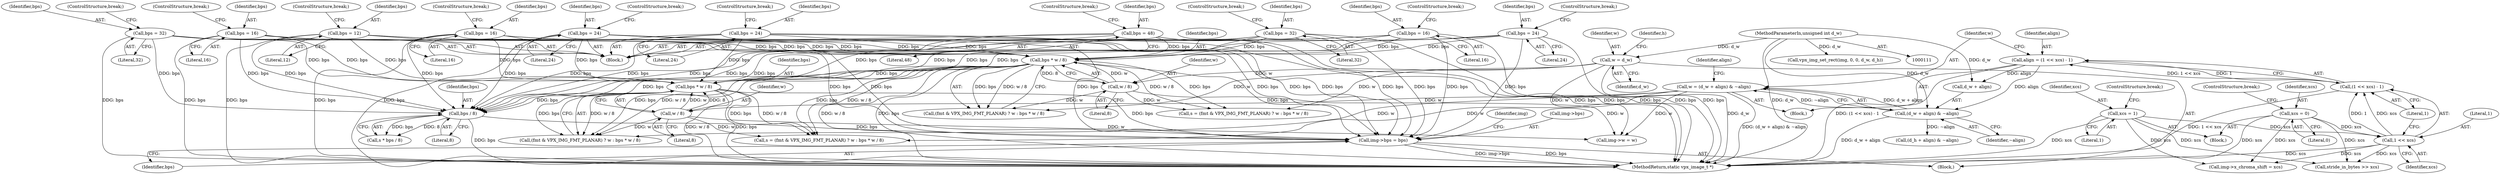 digraph "0_Android_55cd1dd7c8d0a3de907d22e0f12718733f4e41d9@pointer" {
"1000484" [label="(Call,img->bps = bps)"];
"1000167" [label="(Call,bps = 24)"];
"1000186" [label="(Call,bps = 12)"];
"1000208" [label="(Call,bps = 32)"];
"1000178" [label="(Call,bps = 16)"];
"1000218" [label="(Call,bps = 16)"];
"1000213" [label="(Call,bps = 48)"];
"1000412" [label="(Call,bps / 8)"];
"1000192" [label="(Call,bps = 16)"];
"1000197" [label="(Call,bps = 24)"];
"1000202" [label="(Call,bps = 24)"];
"1000273" [label="(Call,bps * w / 8)"];
"1000161" [label="(Call,bps = 32)"];
"1000275" [label="(Call,w / 8)"];
"1000260" [label="(Call,w = d_w)"];
"1000114" [label="(MethodParameterIn,unsigned int d_w)"];
"1000373" [label="(Call,bps * w / 8)"];
"1000375" [label="(Call,w / 8)"];
"1000345" [label="(Call,w = (d_w + align) & ~align)"];
"1000347" [label="(Call,(d_w + align) & ~align)"];
"1000338" [label="(Call,align = (1 << xcs) - 1)"];
"1000340" [label="(Call,(1 << xcs) - 1)"];
"1000341" [label="(Call,1 << xcs)"];
"1000232" [label="(Call,xcs = 1)"];
"1000237" [label="(Call,xcs = 0)"];
"1000412" [label="(Call,bps / 8)"];
"1000484" [label="(Call,img->bps = bps)"];
"1000181" [label="(ControlStructure,break;)"];
"1000170" [label="(ControlStructure,break;)"];
"1000192" [label="(Call,bps = 16)"];
"1000213" [label="(Call,bps = 48)"];
"1000189" [label="(ControlStructure,break;)"];
"1000492" [label="(Identifier,img)"];
"1000260" [label="(Call,w = d_w)"];
"1000169" [label="(Literal,24)"];
"1000193" [label="(Identifier,bps)"];
"1000202" [label="(Call,bps = 24)"];
"1000220" [label="(Literal,16)"];
"1000376" [label="(Identifier,w)"];
"1000348" [label="(Call,d_w + align)"];
"1000340" [label="(Call,(1 << xcs) - 1)"];
"1000413" [label="(Identifier,bps)"];
"1000474" [label="(Call,img->x_chroma_shift = xcs)"];
"1000224" [label="(Block,)"];
"1000114" [label="(MethodParameterIn,unsigned int d_w)"];
"1000266" [label="(Call,s = (fmt & VPX_IMG_FMT_PLANAR) ? w : bps * w / 8)"];
"1000163" [label="(Literal,32)"];
"1000164" [label="(ControlStructure,break;)"];
"1000186" [label="(Call,bps = 12)"];
"1000373" [label="(Call,bps * w / 8)"];
"1000162" [label="(Identifier,bps)"];
"1000221" [label="(ControlStructure,break;)"];
"1000209" [label="(Identifier,bps)"];
"1000410" [label="(Call,s * bps / 8)"];
"1000195" [label="(ControlStructure,break;)"];
"1000208" [label="(Call,bps = 32)"];
"1000198" [label="(Identifier,bps)"];
"1000261" [label="(Identifier,w)"];
"1000368" [label="(Call,(fmt & VPX_IMG_FMT_PLANAR) ? w : bps * w / 8)"];
"1000344" [label="(Literal,1)"];
"1000276" [label="(Identifier,w)"];
"1000238" [label="(Identifier,xcs)"];
"1000203" [label="(Identifier,bps)"];
"1000215" [label="(Literal,48)"];
"1000338" [label="(Call,align = (1 << xcs) - 1)"];
"1000414" [label="(Literal,8)"];
"1000219" [label="(Identifier,bps)"];
"1000488" [label="(Identifier,bps)"];
"1000264" [label="(Identifier,h)"];
"1000375" [label="(Call,w / 8)"];
"1000194" [label="(Literal,16)"];
"1000161" [label="(Call,bps = 32)"];
"1000464" [label="(Call,img->w = w)"];
"1000341" [label="(Call,1 << xcs)"];
"1000353" [label="(Identifier,align)"];
"1000167" [label="(Call,bps = 24)"];
"1000237" [label="(Call,xcs = 0)"];
"1000187" [label="(Identifier,bps)"];
"1000485" [label="(Call,img->bps)"];
"1000188" [label="(Literal,12)"];
"1000204" [label="(Literal,24)"];
"1000514" [label="(Call,stride_in_bytes >> xcs)"];
"1000210" [label="(Literal,32)"];
"1000156" [label="(Block,)"];
"1000351" [label="(Identifier,~align)"];
"1000235" [label="(ControlStructure,break;)"];
"1000199" [label="(Literal,24)"];
"1000234" [label="(Literal,1)"];
"1000178" [label="(Call,bps = 16)"];
"1000345" [label="(Call,w = (d_w + align) & ~align)"];
"1000205" [label="(ControlStructure,break;)"];
"1000519" [label="(Call,vpx_img_set_rect(img, 0, 0, d_w, d_h))"];
"1000232" [label="(Call,xcs = 1)"];
"1000343" [label="(Identifier,xcs)"];
"1000262" [label="(Identifier,d_w)"];
"1000218" [label="(Call,bps = 16)"];
"1000339" [label="(Identifier,align)"];
"1000233" [label="(Identifier,xcs)"];
"1000273" [label="(Call,bps * w / 8)"];
"1000216" [label="(ControlStructure,break;)"];
"1000342" [label="(Literal,1)"];
"1000179" [label="(Identifier,bps)"];
"1000532" [label="(MethodReturn,static vpx_image_t *)"];
"1000366" [label="(Call,s = (fmt & VPX_IMG_FMT_PLANAR) ? w : bps * w / 8)"];
"1000240" [label="(ControlStructure,break;)"];
"1000119" [label="(Block,)"];
"1000168" [label="(Identifier,bps)"];
"1000268" [label="(Call,(fmt & VPX_IMG_FMT_PLANAR) ? w : bps * w / 8)"];
"1000275" [label="(Call,w / 8)"];
"1000346" [label="(Identifier,w)"];
"1000347" [label="(Call,(d_w + align) & ~align)"];
"1000197" [label="(Call,bps = 24)"];
"1000277" [label="(Literal,8)"];
"1000336" [label="(Block,)"];
"1000200" [label="(ControlStructure,break;)"];
"1000214" [label="(Identifier,bps)"];
"1000239" [label="(Literal,0)"];
"1000377" [label="(Literal,8)"];
"1000374" [label="(Identifier,bps)"];
"1000180" [label="(Literal,16)"];
"1000211" [label="(ControlStructure,break;)"];
"1000361" [label="(Call,(d_h + align) & ~align)"];
"1000274" [label="(Identifier,bps)"];
"1000484" -> "1000119"  [label="AST: "];
"1000484" -> "1000488"  [label="CFG: "];
"1000485" -> "1000484"  [label="AST: "];
"1000488" -> "1000484"  [label="AST: "];
"1000492" -> "1000484"  [label="CFG: "];
"1000484" -> "1000532"  [label="DDG: bps"];
"1000484" -> "1000532"  [label="DDG: img->bps"];
"1000167" -> "1000484"  [label="DDG: bps"];
"1000186" -> "1000484"  [label="DDG: bps"];
"1000208" -> "1000484"  [label="DDG: bps"];
"1000178" -> "1000484"  [label="DDG: bps"];
"1000218" -> "1000484"  [label="DDG: bps"];
"1000213" -> "1000484"  [label="DDG: bps"];
"1000412" -> "1000484"  [label="DDG: bps"];
"1000192" -> "1000484"  [label="DDG: bps"];
"1000197" -> "1000484"  [label="DDG: bps"];
"1000202" -> "1000484"  [label="DDG: bps"];
"1000273" -> "1000484"  [label="DDG: bps"];
"1000373" -> "1000484"  [label="DDG: bps"];
"1000161" -> "1000484"  [label="DDG: bps"];
"1000167" -> "1000156"  [label="AST: "];
"1000167" -> "1000169"  [label="CFG: "];
"1000168" -> "1000167"  [label="AST: "];
"1000169" -> "1000167"  [label="AST: "];
"1000170" -> "1000167"  [label="CFG: "];
"1000167" -> "1000532"  [label="DDG: bps"];
"1000167" -> "1000273"  [label="DDG: bps"];
"1000167" -> "1000373"  [label="DDG: bps"];
"1000167" -> "1000412"  [label="DDG: bps"];
"1000186" -> "1000156"  [label="AST: "];
"1000186" -> "1000188"  [label="CFG: "];
"1000187" -> "1000186"  [label="AST: "];
"1000188" -> "1000186"  [label="AST: "];
"1000189" -> "1000186"  [label="CFG: "];
"1000186" -> "1000532"  [label="DDG: bps"];
"1000186" -> "1000273"  [label="DDG: bps"];
"1000186" -> "1000373"  [label="DDG: bps"];
"1000186" -> "1000412"  [label="DDG: bps"];
"1000208" -> "1000156"  [label="AST: "];
"1000208" -> "1000210"  [label="CFG: "];
"1000209" -> "1000208"  [label="AST: "];
"1000210" -> "1000208"  [label="AST: "];
"1000211" -> "1000208"  [label="CFG: "];
"1000208" -> "1000532"  [label="DDG: bps"];
"1000208" -> "1000273"  [label="DDG: bps"];
"1000208" -> "1000373"  [label="DDG: bps"];
"1000208" -> "1000412"  [label="DDG: bps"];
"1000178" -> "1000156"  [label="AST: "];
"1000178" -> "1000180"  [label="CFG: "];
"1000179" -> "1000178"  [label="AST: "];
"1000180" -> "1000178"  [label="AST: "];
"1000181" -> "1000178"  [label="CFG: "];
"1000178" -> "1000532"  [label="DDG: bps"];
"1000178" -> "1000273"  [label="DDG: bps"];
"1000178" -> "1000373"  [label="DDG: bps"];
"1000178" -> "1000412"  [label="DDG: bps"];
"1000218" -> "1000156"  [label="AST: "];
"1000218" -> "1000220"  [label="CFG: "];
"1000219" -> "1000218"  [label="AST: "];
"1000220" -> "1000218"  [label="AST: "];
"1000221" -> "1000218"  [label="CFG: "];
"1000218" -> "1000532"  [label="DDG: bps"];
"1000218" -> "1000273"  [label="DDG: bps"];
"1000218" -> "1000373"  [label="DDG: bps"];
"1000218" -> "1000412"  [label="DDG: bps"];
"1000213" -> "1000156"  [label="AST: "];
"1000213" -> "1000215"  [label="CFG: "];
"1000214" -> "1000213"  [label="AST: "];
"1000215" -> "1000213"  [label="AST: "];
"1000216" -> "1000213"  [label="CFG: "];
"1000213" -> "1000532"  [label="DDG: bps"];
"1000213" -> "1000273"  [label="DDG: bps"];
"1000213" -> "1000373"  [label="DDG: bps"];
"1000213" -> "1000412"  [label="DDG: bps"];
"1000412" -> "1000410"  [label="AST: "];
"1000412" -> "1000414"  [label="CFG: "];
"1000413" -> "1000412"  [label="AST: "];
"1000414" -> "1000412"  [label="AST: "];
"1000410" -> "1000412"  [label="CFG: "];
"1000412" -> "1000532"  [label="DDG: bps"];
"1000412" -> "1000410"  [label="DDG: bps"];
"1000412" -> "1000410"  [label="DDG: 8"];
"1000192" -> "1000412"  [label="DDG: bps"];
"1000197" -> "1000412"  [label="DDG: bps"];
"1000202" -> "1000412"  [label="DDG: bps"];
"1000273" -> "1000412"  [label="DDG: bps"];
"1000373" -> "1000412"  [label="DDG: bps"];
"1000161" -> "1000412"  [label="DDG: bps"];
"1000192" -> "1000156"  [label="AST: "];
"1000192" -> "1000194"  [label="CFG: "];
"1000193" -> "1000192"  [label="AST: "];
"1000194" -> "1000192"  [label="AST: "];
"1000195" -> "1000192"  [label="CFG: "];
"1000192" -> "1000532"  [label="DDG: bps"];
"1000192" -> "1000273"  [label="DDG: bps"];
"1000192" -> "1000373"  [label="DDG: bps"];
"1000197" -> "1000156"  [label="AST: "];
"1000197" -> "1000199"  [label="CFG: "];
"1000198" -> "1000197"  [label="AST: "];
"1000199" -> "1000197"  [label="AST: "];
"1000200" -> "1000197"  [label="CFG: "];
"1000197" -> "1000532"  [label="DDG: bps"];
"1000197" -> "1000273"  [label="DDG: bps"];
"1000197" -> "1000373"  [label="DDG: bps"];
"1000202" -> "1000156"  [label="AST: "];
"1000202" -> "1000204"  [label="CFG: "];
"1000203" -> "1000202"  [label="AST: "];
"1000204" -> "1000202"  [label="AST: "];
"1000205" -> "1000202"  [label="CFG: "];
"1000202" -> "1000532"  [label="DDG: bps"];
"1000202" -> "1000273"  [label="DDG: bps"];
"1000202" -> "1000373"  [label="DDG: bps"];
"1000273" -> "1000268"  [label="AST: "];
"1000273" -> "1000275"  [label="CFG: "];
"1000274" -> "1000273"  [label="AST: "];
"1000275" -> "1000273"  [label="AST: "];
"1000268" -> "1000273"  [label="CFG: "];
"1000273" -> "1000532"  [label="DDG: w / 8"];
"1000273" -> "1000532"  [label="DDG: bps"];
"1000273" -> "1000266"  [label="DDG: bps"];
"1000273" -> "1000266"  [label="DDG: w / 8"];
"1000273" -> "1000268"  [label="DDG: bps"];
"1000273" -> "1000268"  [label="DDG: w / 8"];
"1000161" -> "1000273"  [label="DDG: bps"];
"1000275" -> "1000273"  [label="DDG: w"];
"1000275" -> "1000273"  [label="DDG: 8"];
"1000273" -> "1000366"  [label="DDG: bps"];
"1000273" -> "1000366"  [label="DDG: w / 8"];
"1000273" -> "1000368"  [label="DDG: bps"];
"1000273" -> "1000368"  [label="DDG: w / 8"];
"1000273" -> "1000373"  [label="DDG: bps"];
"1000161" -> "1000156"  [label="AST: "];
"1000161" -> "1000163"  [label="CFG: "];
"1000162" -> "1000161"  [label="AST: "];
"1000163" -> "1000161"  [label="AST: "];
"1000164" -> "1000161"  [label="CFG: "];
"1000161" -> "1000532"  [label="DDG: bps"];
"1000161" -> "1000373"  [label="DDG: bps"];
"1000275" -> "1000277"  [label="CFG: "];
"1000276" -> "1000275"  [label="AST: "];
"1000277" -> "1000275"  [label="AST: "];
"1000275" -> "1000266"  [label="DDG: w"];
"1000275" -> "1000268"  [label="DDG: w"];
"1000260" -> "1000275"  [label="DDG: w"];
"1000275" -> "1000464"  [label="DDG: w"];
"1000260" -> "1000119"  [label="AST: "];
"1000260" -> "1000262"  [label="CFG: "];
"1000261" -> "1000260"  [label="AST: "];
"1000262" -> "1000260"  [label="AST: "];
"1000264" -> "1000260"  [label="CFG: "];
"1000260" -> "1000532"  [label="DDG: d_w"];
"1000114" -> "1000260"  [label="DDG: d_w"];
"1000260" -> "1000266"  [label="DDG: w"];
"1000260" -> "1000268"  [label="DDG: w"];
"1000260" -> "1000464"  [label="DDG: w"];
"1000114" -> "1000111"  [label="AST: "];
"1000114" -> "1000532"  [label="DDG: d_w"];
"1000114" -> "1000347"  [label="DDG: d_w"];
"1000114" -> "1000348"  [label="DDG: d_w"];
"1000114" -> "1000519"  [label="DDG: d_w"];
"1000373" -> "1000368"  [label="AST: "];
"1000373" -> "1000375"  [label="CFG: "];
"1000374" -> "1000373"  [label="AST: "];
"1000375" -> "1000373"  [label="AST: "];
"1000368" -> "1000373"  [label="CFG: "];
"1000373" -> "1000532"  [label="DDG: w / 8"];
"1000373" -> "1000532"  [label="DDG: bps"];
"1000373" -> "1000366"  [label="DDG: bps"];
"1000373" -> "1000366"  [label="DDG: w / 8"];
"1000373" -> "1000368"  [label="DDG: bps"];
"1000373" -> "1000368"  [label="DDG: w / 8"];
"1000375" -> "1000373"  [label="DDG: w"];
"1000375" -> "1000373"  [label="DDG: 8"];
"1000375" -> "1000377"  [label="CFG: "];
"1000376" -> "1000375"  [label="AST: "];
"1000377" -> "1000375"  [label="AST: "];
"1000375" -> "1000366"  [label="DDG: w"];
"1000375" -> "1000368"  [label="DDG: w"];
"1000345" -> "1000375"  [label="DDG: w"];
"1000375" -> "1000464"  [label="DDG: w"];
"1000345" -> "1000336"  [label="AST: "];
"1000345" -> "1000347"  [label="CFG: "];
"1000346" -> "1000345"  [label="AST: "];
"1000347" -> "1000345"  [label="AST: "];
"1000353" -> "1000345"  [label="CFG: "];
"1000345" -> "1000532"  [label="DDG: (d_w + align) & ~align"];
"1000347" -> "1000345"  [label="DDG: d_w + align"];
"1000347" -> "1000345"  [label="DDG: ~align"];
"1000345" -> "1000366"  [label="DDG: w"];
"1000345" -> "1000368"  [label="DDG: w"];
"1000345" -> "1000464"  [label="DDG: w"];
"1000347" -> "1000351"  [label="CFG: "];
"1000348" -> "1000347"  [label="AST: "];
"1000351" -> "1000347"  [label="AST: "];
"1000347" -> "1000532"  [label="DDG: d_w + align"];
"1000338" -> "1000347"  [label="DDG: align"];
"1000347" -> "1000361"  [label="DDG: ~align"];
"1000338" -> "1000336"  [label="AST: "];
"1000338" -> "1000340"  [label="CFG: "];
"1000339" -> "1000338"  [label="AST: "];
"1000340" -> "1000338"  [label="AST: "];
"1000346" -> "1000338"  [label="CFG: "];
"1000338" -> "1000532"  [label="DDG: (1 << xcs) - 1"];
"1000340" -> "1000338"  [label="DDG: 1 << xcs"];
"1000340" -> "1000338"  [label="DDG: 1"];
"1000338" -> "1000348"  [label="DDG: align"];
"1000340" -> "1000344"  [label="CFG: "];
"1000341" -> "1000340"  [label="AST: "];
"1000344" -> "1000340"  [label="AST: "];
"1000340" -> "1000532"  [label="DDG: 1 << xcs"];
"1000341" -> "1000340"  [label="DDG: 1"];
"1000341" -> "1000340"  [label="DDG: xcs"];
"1000341" -> "1000343"  [label="CFG: "];
"1000342" -> "1000341"  [label="AST: "];
"1000343" -> "1000341"  [label="AST: "];
"1000344" -> "1000341"  [label="CFG: "];
"1000341" -> "1000532"  [label="DDG: xcs"];
"1000232" -> "1000341"  [label="DDG: xcs"];
"1000237" -> "1000341"  [label="DDG: xcs"];
"1000341" -> "1000474"  [label="DDG: xcs"];
"1000341" -> "1000514"  [label="DDG: xcs"];
"1000232" -> "1000224"  [label="AST: "];
"1000232" -> "1000234"  [label="CFG: "];
"1000233" -> "1000232"  [label="AST: "];
"1000234" -> "1000232"  [label="AST: "];
"1000235" -> "1000232"  [label="CFG: "];
"1000232" -> "1000532"  [label="DDG: xcs"];
"1000232" -> "1000474"  [label="DDG: xcs"];
"1000232" -> "1000514"  [label="DDG: xcs"];
"1000237" -> "1000224"  [label="AST: "];
"1000237" -> "1000239"  [label="CFG: "];
"1000238" -> "1000237"  [label="AST: "];
"1000239" -> "1000237"  [label="AST: "];
"1000240" -> "1000237"  [label="CFG: "];
"1000237" -> "1000532"  [label="DDG: xcs"];
"1000237" -> "1000474"  [label="DDG: xcs"];
"1000237" -> "1000514"  [label="DDG: xcs"];
}
